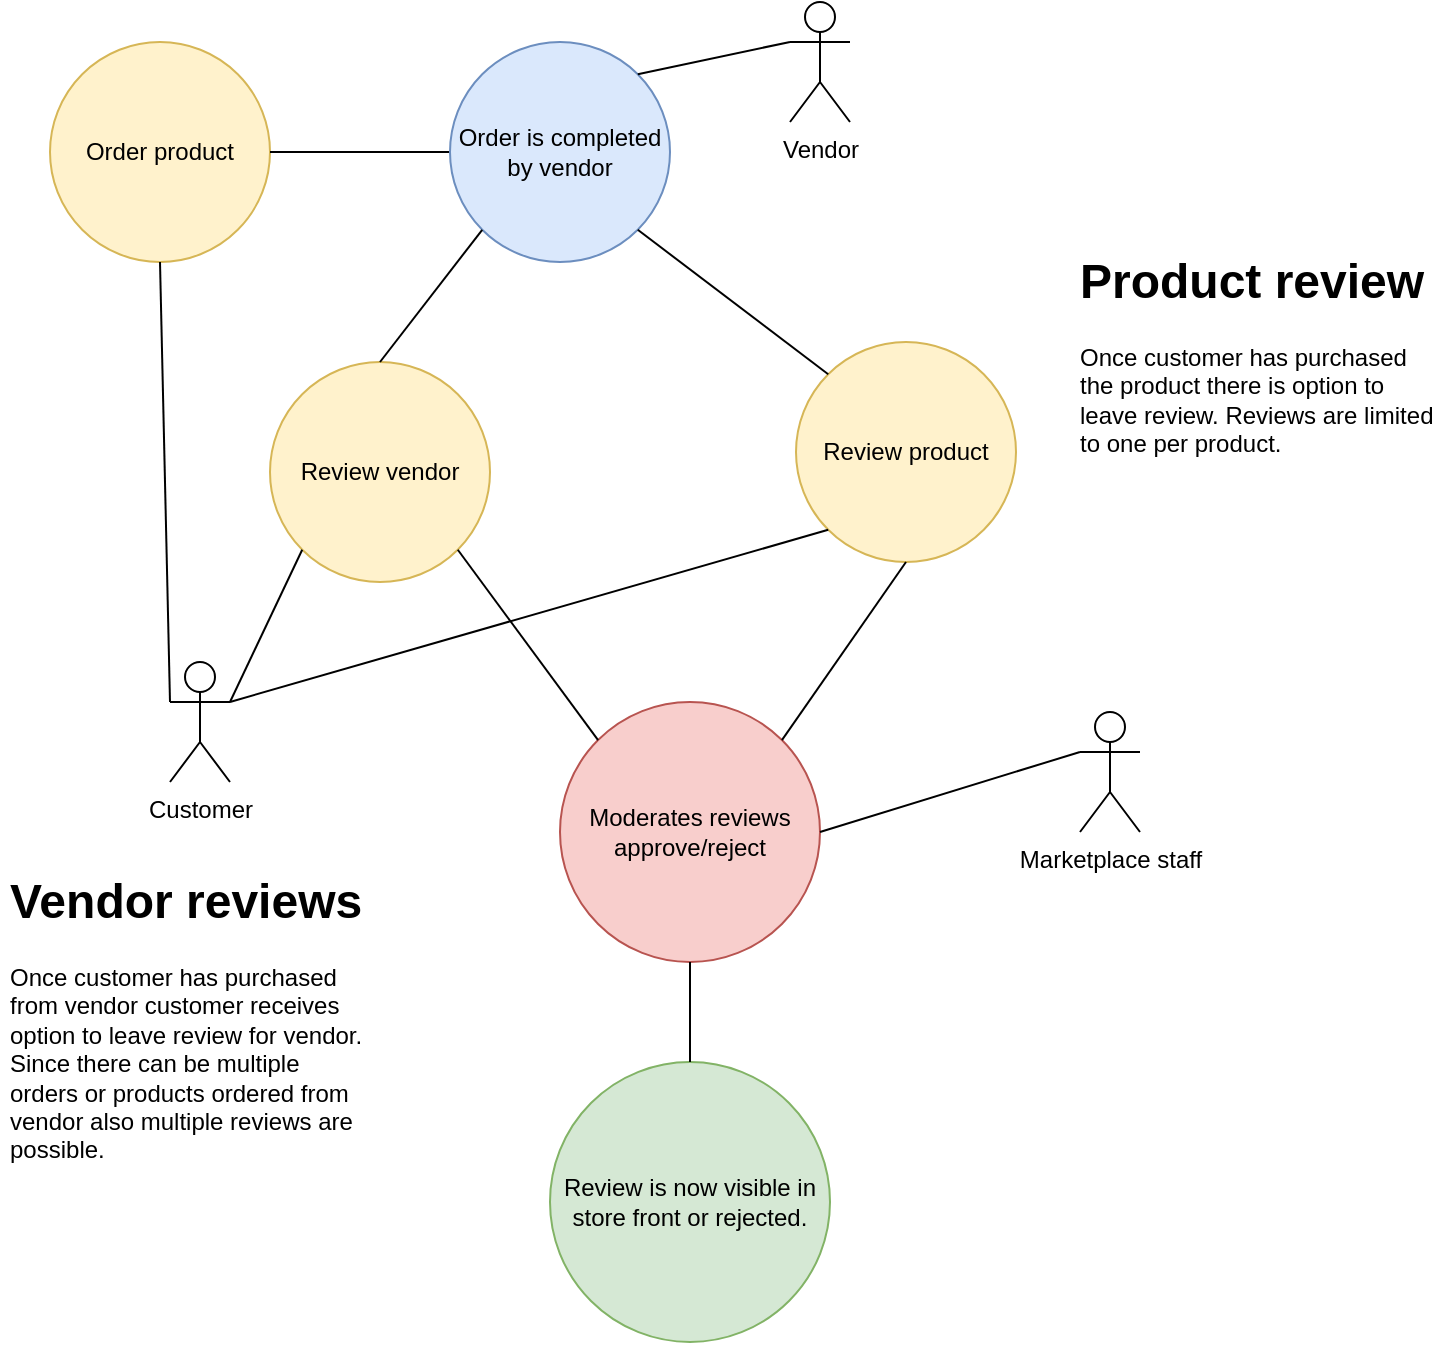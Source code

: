 <mxfile version="10.6.7" type="device"><diagram id="jQ9iAeIS6htsGRsx7oO8" name="Page-1"><mxGraphModel dx="1019" dy="1340" grid="1" gridSize="10" guides="1" tooltips="1" connect="1" arrows="1" fold="1" page="1" pageScale="1" pageWidth="850" pageHeight="1100" math="0" shadow="0"><root><mxCell id="0"/><mxCell id="1" parent="0"/><mxCell id="H8HDGydfBKtiHv6U8MUb-3" value="Order product" style="ellipse;whiteSpace=wrap;html=1;aspect=fixed;fillColor=#fff2cc;strokeColor=#d6b656;" vertex="1" parent="1"><mxGeometry x="70" y="80" width="110" height="110" as="geometry"/></mxCell><mxCell id="H8HDGydfBKtiHv6U8MUb-4" value="" style="endArrow=none;html=1;entryX=1;entryY=0.5;entryDx=0;entryDy=0;exitX=0;exitY=0.5;exitDx=0;exitDy=0;" edge="1" parent="1" source="H8HDGydfBKtiHv6U8MUb-6" target="H8HDGydfBKtiHv6U8MUb-3"><mxGeometry width="50" height="50" relative="1" as="geometry"><mxPoint x="270" y="135" as="sourcePoint"/><mxPoint x="120" y="210" as="targetPoint"/></mxGeometry></mxCell><mxCell id="H8HDGydfBKtiHv6U8MUb-6" value="Order is completed by vendor" style="ellipse;whiteSpace=wrap;html=1;aspect=fixed;fillColor=#dae8fc;strokeColor=#6c8ebf;" vertex="1" parent="1"><mxGeometry x="270" y="80" width="110" height="110" as="geometry"/></mxCell><mxCell id="H8HDGydfBKtiHv6U8MUb-9" value="Review product" style="ellipse;whiteSpace=wrap;html=1;aspect=fixed;fillColor=#fff2cc;strokeColor=#d6b656;" vertex="1" parent="1"><mxGeometry x="443" y="230" width="110" height="110" as="geometry"/></mxCell><mxCell id="H8HDGydfBKtiHv6U8MUb-10" value="" style="endArrow=none;html=1;entryX=0;entryY=0;entryDx=0;entryDy=0;exitX=1;exitY=1;exitDx=0;exitDy=0;" edge="1" parent="1" source="H8HDGydfBKtiHv6U8MUb-6" target="H8HDGydfBKtiHv6U8MUb-9"><mxGeometry width="50" height="50" relative="1" as="geometry"><mxPoint x="70" y="260" as="sourcePoint"/><mxPoint x="120" y="210" as="targetPoint"/></mxGeometry></mxCell><mxCell id="H8HDGydfBKtiHv6U8MUb-11" value="Review vendor&lt;br&gt;" style="ellipse;whiteSpace=wrap;html=1;aspect=fixed;fillColor=#fff2cc;strokeColor=#d6b656;" vertex="1" parent="1"><mxGeometry x="180" y="240" width="110" height="110" as="geometry"/></mxCell><mxCell id="H8HDGydfBKtiHv6U8MUb-12" value="" style="endArrow=none;html=1;entryX=0;entryY=1;entryDx=0;entryDy=0;exitX=0.5;exitY=0;exitDx=0;exitDy=0;" edge="1" parent="1" source="H8HDGydfBKtiHv6U8MUb-11" target="H8HDGydfBKtiHv6U8MUb-6"><mxGeometry width="50" height="50" relative="1" as="geometry"><mxPoint x="70" y="410" as="sourcePoint"/><mxPoint x="120" y="360" as="targetPoint"/></mxGeometry></mxCell><mxCell id="H8HDGydfBKtiHv6U8MUb-13" value="Customer" style="shape=umlActor;verticalLabelPosition=bottom;labelBackgroundColor=#ffffff;verticalAlign=top;html=1;outlineConnect=0;" vertex="1" parent="1"><mxGeometry x="130" y="390" width="30" height="60" as="geometry"/></mxCell><mxCell id="H8HDGydfBKtiHv6U8MUb-18" value="" style="endArrow=none;html=1;entryX=0;entryY=0.333;entryDx=0;entryDy=0;entryPerimeter=0;exitX=0.5;exitY=1;exitDx=0;exitDy=0;" edge="1" parent="1" source="H8HDGydfBKtiHv6U8MUb-3" target="H8HDGydfBKtiHv6U8MUb-13"><mxGeometry width="50" height="50" relative="1" as="geometry"><mxPoint x="60" y="520" as="sourcePoint"/><mxPoint x="110" y="470" as="targetPoint"/></mxGeometry></mxCell><mxCell id="H8HDGydfBKtiHv6U8MUb-19" value="" style="endArrow=none;html=1;entryX=1;entryY=0.333;entryDx=0;entryDy=0;entryPerimeter=0;exitX=0;exitY=1;exitDx=0;exitDy=0;" edge="1" parent="1" source="H8HDGydfBKtiHv6U8MUb-11" target="H8HDGydfBKtiHv6U8MUb-13"><mxGeometry width="50" height="50" relative="1" as="geometry"><mxPoint x="70" y="540" as="sourcePoint"/><mxPoint x="120" y="490" as="targetPoint"/></mxGeometry></mxCell><mxCell id="H8HDGydfBKtiHv6U8MUb-20" value="" style="endArrow=none;html=1;entryX=0;entryY=1;entryDx=0;entryDy=0;exitX=1;exitY=0.333;exitDx=0;exitDy=0;exitPerimeter=0;" edge="1" parent="1" source="H8HDGydfBKtiHv6U8MUb-13" target="H8HDGydfBKtiHv6U8MUb-9"><mxGeometry width="50" height="50" relative="1" as="geometry"><mxPoint x="70" y="540" as="sourcePoint"/><mxPoint x="120" y="490" as="targetPoint"/></mxGeometry></mxCell><mxCell id="H8HDGydfBKtiHv6U8MUb-27" value="Vendor" style="shape=umlActor;verticalLabelPosition=bottom;labelBackgroundColor=#ffffff;verticalAlign=top;html=1;outlineConnect=0;" vertex="1" parent="1"><mxGeometry x="440" y="60" width="30" height="60" as="geometry"/></mxCell><mxCell id="H8HDGydfBKtiHv6U8MUb-28" value="" style="endArrow=none;html=1;entryX=0;entryY=0.333;entryDx=0;entryDy=0;entryPerimeter=0;exitX=1;exitY=0;exitDx=0;exitDy=0;" edge="1" parent="1" source="H8HDGydfBKtiHv6U8MUb-6" target="H8HDGydfBKtiHv6U8MUb-27"><mxGeometry width="50" height="50" relative="1" as="geometry"><mxPoint x="70" y="540" as="sourcePoint"/><mxPoint x="120" y="490" as="targetPoint"/></mxGeometry></mxCell><mxCell id="H8HDGydfBKtiHv6U8MUb-29" value="Marketplace&amp;nbsp;staff&lt;br&gt;&lt;br&gt;" style="shape=umlActor;verticalLabelPosition=bottom;labelBackgroundColor=#ffffff;verticalAlign=top;html=1;outlineConnect=0;" vertex="1" parent="1"><mxGeometry x="585" y="415" width="30" height="60" as="geometry"/></mxCell><mxCell id="H8HDGydfBKtiHv6U8MUb-34" value="Moderates reviews&lt;br&gt;approve/reject&lt;br&gt;" style="ellipse;whiteSpace=wrap;html=1;aspect=fixed;fillColor=#f8cecc;strokeColor=#b85450;" vertex="1" parent="1"><mxGeometry x="325" y="410" width="130" height="130" as="geometry"/></mxCell><mxCell id="H8HDGydfBKtiHv6U8MUb-35" value="" style="endArrow=none;html=1;entryX=1;entryY=1;entryDx=0;entryDy=0;exitX=0;exitY=0;exitDx=0;exitDy=0;" edge="1" parent="1" source="H8HDGydfBKtiHv6U8MUb-34" target="H8HDGydfBKtiHv6U8MUb-11"><mxGeometry width="50" height="50" relative="1" as="geometry"><mxPoint x="70" y="610" as="sourcePoint"/><mxPoint x="120" y="560" as="targetPoint"/></mxGeometry></mxCell><mxCell id="H8HDGydfBKtiHv6U8MUb-36" value="" style="endArrow=none;html=1;entryX=0.5;entryY=1;entryDx=0;entryDy=0;exitX=1;exitY=0;exitDx=0;exitDy=0;" edge="1" parent="1" source="H8HDGydfBKtiHv6U8MUb-34" target="H8HDGydfBKtiHv6U8MUb-9"><mxGeometry width="50" height="50" relative="1" as="geometry"><mxPoint x="70" y="610" as="sourcePoint"/><mxPoint x="120" y="560" as="targetPoint"/></mxGeometry></mxCell><mxCell id="H8HDGydfBKtiHv6U8MUb-37" value="" style="endArrow=none;html=1;entryX=0;entryY=0.333;entryDx=0;entryDy=0;entryPerimeter=0;exitX=1;exitY=0.5;exitDx=0;exitDy=0;" edge="1" parent="1" source="H8HDGydfBKtiHv6U8MUb-34" target="H8HDGydfBKtiHv6U8MUb-29"><mxGeometry width="50" height="50" relative="1" as="geometry"><mxPoint x="70" y="610" as="sourcePoint"/><mxPoint x="120" y="560" as="targetPoint"/></mxGeometry></mxCell><mxCell id="H8HDGydfBKtiHv6U8MUb-38" value="Review is now visible in store front or rejected." style="ellipse;whiteSpace=wrap;html=1;aspect=fixed;fillColor=#d5e8d4;strokeColor=#82b366;" vertex="1" parent="1"><mxGeometry x="320" y="590" width="140" height="140" as="geometry"/></mxCell><mxCell id="H8HDGydfBKtiHv6U8MUb-39" value="" style="endArrow=none;html=1;entryX=0.5;entryY=1;entryDx=0;entryDy=0;exitX=0.5;exitY=0;exitDx=0;exitDy=0;" edge="1" parent="1" source="H8HDGydfBKtiHv6U8MUb-38" target="H8HDGydfBKtiHv6U8MUb-34"><mxGeometry width="50" height="50" relative="1" as="geometry"><mxPoint x="70" y="800" as="sourcePoint"/><mxPoint x="120" y="750" as="targetPoint"/></mxGeometry></mxCell><mxCell id="H8HDGydfBKtiHv6U8MUb-40" value="&lt;h1&gt;Vendor reviews&lt;/h1&gt;&lt;p&gt;Once customer has purchased from vendor customer receives option to leave review for vendor. Since there can be multiple orders or products ordered from vendor also multiple reviews are possible.&lt;/p&gt;" style="text;html=1;strokeColor=none;fillColor=none;spacing=5;spacingTop=-20;whiteSpace=wrap;overflow=hidden;rounded=0;" vertex="1" parent="1"><mxGeometry x="45" y="490" width="190" height="180" as="geometry"/></mxCell><mxCell id="H8HDGydfBKtiHv6U8MUb-41" value="&lt;h1&gt;Product review&lt;/h1&gt;&lt;p&gt;Once customer has purchased the product there is option to leave review. Reviews are limited to one per product.&lt;/p&gt;" style="text;html=1;strokeColor=none;fillColor=none;spacing=5;spacingTop=-20;whiteSpace=wrap;overflow=hidden;rounded=0;" vertex="1" parent="1"><mxGeometry x="580" y="180" width="190" height="120" as="geometry"/></mxCell></root></mxGraphModel></diagram></mxfile>